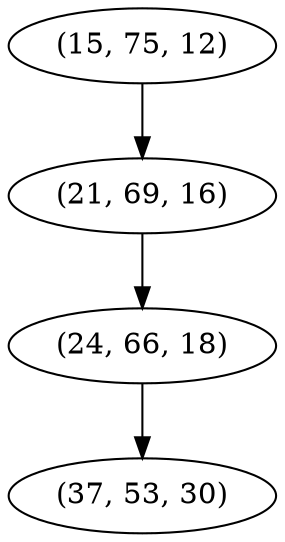 digraph tree {
    "(15, 75, 12)";
    "(21, 69, 16)";
    "(24, 66, 18)";
    "(37, 53, 30)";
    "(15, 75, 12)" -> "(21, 69, 16)";
    "(21, 69, 16)" -> "(24, 66, 18)";
    "(24, 66, 18)" -> "(37, 53, 30)";
}
